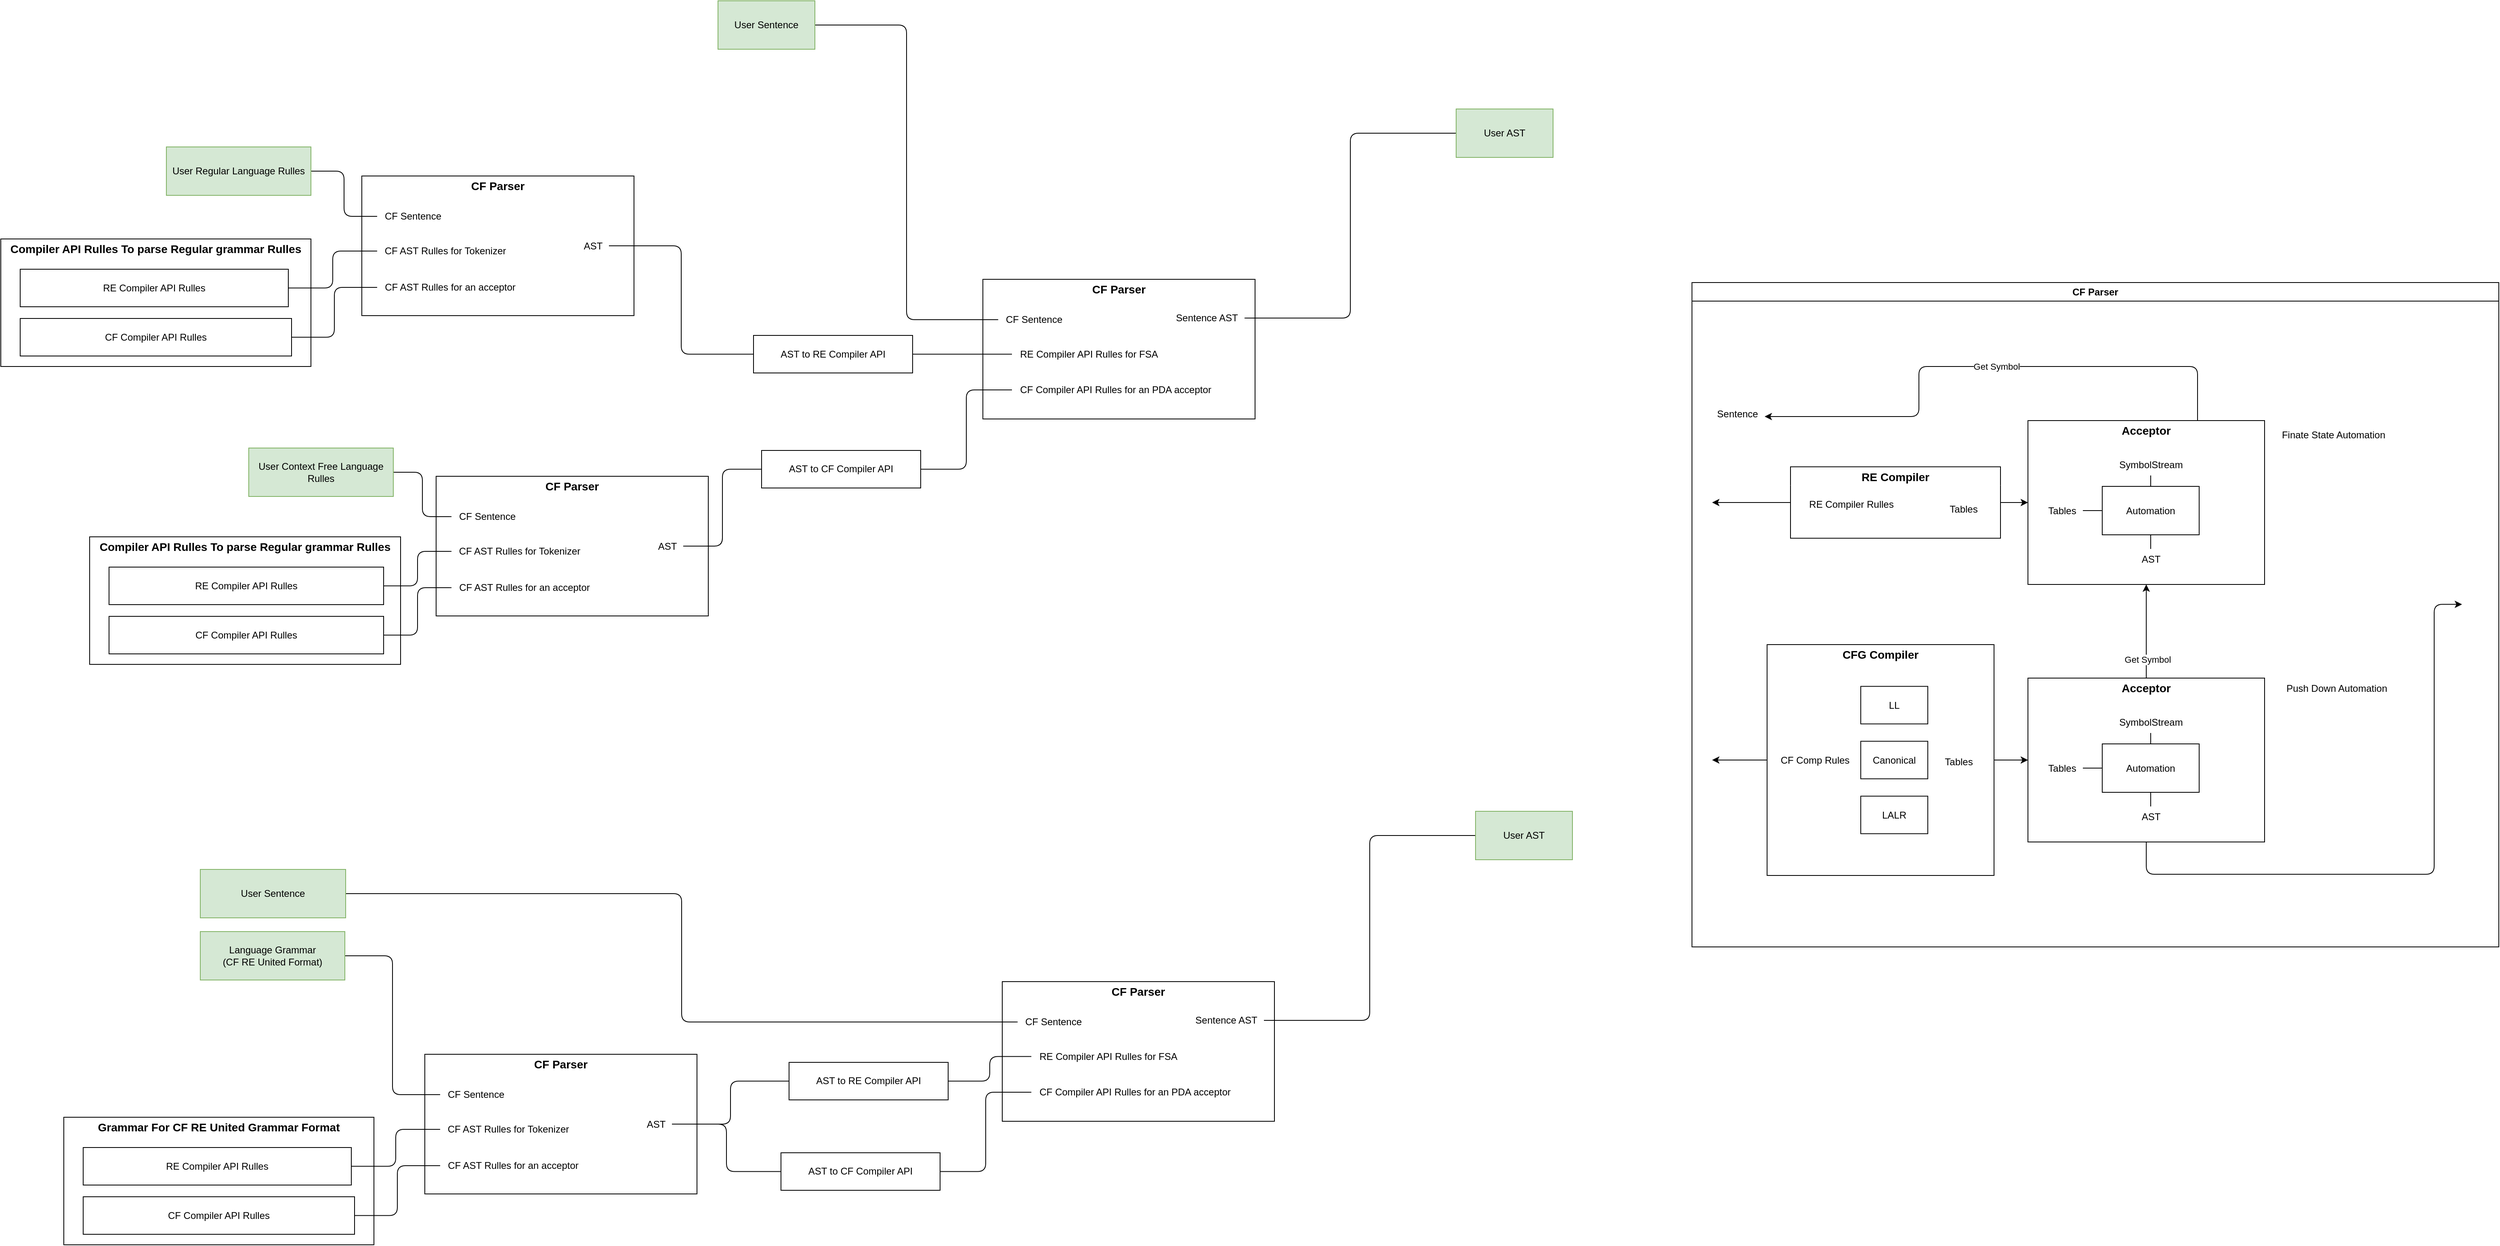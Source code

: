 <mxfile version="22.0.3" type="device">
  <diagram name="Page-1" id="8edUMiMEU_fADqxzhr4b">
    <mxGraphModel dx="1062" dy="-128" grid="0" gridSize="10" guides="1" tooltips="1" connect="1" arrows="1" fold="1" page="0" pageScale="1" pageWidth="850" pageHeight="1100" background="none" math="0" shadow="0">
      <root>
        <mxCell id="0" />
        <mxCell id="1" parent="0" />
        <mxCell id="Knp0EVw5rfMEdcPhjhnq-158" style="edgeStyle=elbowEdgeStyle;orthogonalLoop=1;jettySize=auto;html=1;startArrow=none;endArrow=none;" parent="1" source="Knp0EVw5rfMEdcPhjhnq-22" target="Knp0EVw5rfMEdcPhjhnq-141" edge="1">
          <mxGeometry relative="1" as="geometry" />
        </mxCell>
        <UserObject label="User Regular Language Rulles" treeRoot="1" id="Knp0EVw5rfMEdcPhjhnq-22">
          <mxCell style="whiteSpace=wrap;html=1;align=center;treeFolding=1;treeMoving=1;newEdgeStyle={&quot;edgeStyle&quot;:&quot;elbowEdgeStyle&quot;,&quot;startArrow&quot;:&quot;none&quot;,&quot;endArrow&quot;:&quot;none&quot;};labelBackgroundColor=none;rounded=0;fillColor=#d5e8d4;strokeColor=#82b366;" parent="1" vertex="1">
            <mxGeometry x="380" y="1237" width="179" height="60" as="geometry" />
          </mxCell>
        </UserObject>
        <mxCell id="Knp0EVw5rfMEdcPhjhnq-157" style="edgeStyle=elbowEdgeStyle;orthogonalLoop=1;jettySize=auto;html=1;startArrow=none;endArrow=none;" parent="1" source="Knp0EVw5rfMEdcPhjhnq-53" target="Knp0EVw5rfMEdcPhjhnq-146" edge="1">
          <mxGeometry relative="1" as="geometry" />
        </mxCell>
        <UserObject label="User Context Free Language Rulles" treeRoot="1" id="Knp0EVw5rfMEdcPhjhnq-53">
          <mxCell style="whiteSpace=wrap;html=1;align=center;treeFolding=1;treeMoving=1;newEdgeStyle={&quot;edgeStyle&quot;:&quot;elbowEdgeStyle&quot;,&quot;startArrow&quot;:&quot;none&quot;,&quot;endArrow&quot;:&quot;none&quot;};labelBackgroundColor=none;rounded=0;fillColor=#d5e8d4;strokeColor=#82b366;" parent="1" vertex="1">
            <mxGeometry x="482" y="1610" width="179" height="60" as="geometry" />
          </mxCell>
        </UserObject>
        <mxCell id="Knp0EVw5rfMEdcPhjhnq-116" value="Compiler API Rulles To parse Regular grammar Rulles" style="swimlane;rounded=0;swimlaneLine=0;fontColor=default;fontSize=14;startSize=23;" parent="1" vertex="1">
          <mxGeometry x="175" y="1351" width="384" height="158" as="geometry">
            <mxRectangle x="453" y="256" width="50" height="44" as="alternateBounds" />
          </mxGeometry>
        </mxCell>
        <UserObject label="RE Compiler API Rulles" treeRoot="1" id="Knp0EVw5rfMEdcPhjhnq-124">
          <mxCell style="whiteSpace=wrap;html=1;align=center;treeFolding=1;treeMoving=1;newEdgeStyle={&quot;edgeStyle&quot;:&quot;elbowEdgeStyle&quot;,&quot;startArrow&quot;:&quot;none&quot;,&quot;endArrow&quot;:&quot;none&quot;};labelBackgroundColor=none;rounded=0;" parent="Knp0EVw5rfMEdcPhjhnq-116" vertex="1">
            <mxGeometry x="24" y="37.5" width="332" height="46.5" as="geometry" />
          </mxCell>
        </UserObject>
        <UserObject label="CF Compiler API Rulles" treeRoot="1" id="Knp0EVw5rfMEdcPhjhnq-125">
          <mxCell style="whiteSpace=wrap;html=1;align=center;treeFolding=1;treeMoving=1;newEdgeStyle={&quot;edgeStyle&quot;:&quot;elbowEdgeStyle&quot;,&quot;startArrow&quot;:&quot;none&quot;,&quot;endArrow&quot;:&quot;none&quot;};labelBackgroundColor=none;rounded=0;" parent="Knp0EVw5rfMEdcPhjhnq-116" vertex="1">
            <mxGeometry x="24" y="98.5" width="336" height="46.5" as="geometry" />
          </mxCell>
        </UserObject>
        <mxCell id="Knp0EVw5rfMEdcPhjhnq-126" value="CF Parser" style="swimlane;whiteSpace=wrap;html=1;startSize=23;" parent="1" vertex="1">
          <mxGeometry x="2269" y="1405" width="999" height="823" as="geometry" />
        </mxCell>
        <mxCell id="Knp0EVw5rfMEdcPhjhnq-13" value="Acceptor" style="swimlane;rounded=0;swimlaneLine=0;fontColor=default;fontSize=14;" parent="Knp0EVw5rfMEdcPhjhnq-126" vertex="1">
          <mxGeometry x="416" y="171" width="293" height="203" as="geometry">
            <mxRectangle x="453" y="256" width="50" height="44" as="alternateBounds" />
          </mxGeometry>
        </mxCell>
        <mxCell id="Knp0EVw5rfMEdcPhjhnq-34" style="edgeStyle=elbowEdgeStyle;orthogonalLoop=1;jettySize=auto;html=1;startArrow=none;endArrow=none;" parent="Knp0EVw5rfMEdcPhjhnq-13" source="Knp0EVw5rfMEdcPhjhnq-14" target="Knp0EVw5rfMEdcPhjhnq-19" edge="1">
          <mxGeometry relative="1" as="geometry" />
        </mxCell>
        <mxCell id="Knp0EVw5rfMEdcPhjhnq-35" style="edgeStyle=elbowEdgeStyle;orthogonalLoop=1;jettySize=auto;html=1;startArrow=none;endArrow=none;" parent="Knp0EVw5rfMEdcPhjhnq-13" source="Knp0EVw5rfMEdcPhjhnq-14" target="Knp0EVw5rfMEdcPhjhnq-18" edge="1">
          <mxGeometry relative="1" as="geometry" />
        </mxCell>
        <mxCell id="Knp0EVw5rfMEdcPhjhnq-36" style="edgeStyle=elbowEdgeStyle;orthogonalLoop=1;jettySize=auto;html=1;startArrow=none;endArrow=none;" parent="Knp0EVw5rfMEdcPhjhnq-13" source="Knp0EVw5rfMEdcPhjhnq-14" target="Knp0EVw5rfMEdcPhjhnq-20" edge="1">
          <mxGeometry relative="1" as="geometry" />
        </mxCell>
        <UserObject label="Automation" treeRoot="1" id="Knp0EVw5rfMEdcPhjhnq-14">
          <mxCell style="whiteSpace=wrap;html=1;align=center;treeFolding=1;treeMoving=1;newEdgeStyle={&quot;edgeStyle&quot;:&quot;elbowEdgeStyle&quot;,&quot;startArrow&quot;:&quot;none&quot;,&quot;endArrow&quot;:&quot;none&quot;};labelBackgroundColor=none;rounded=0;" parent="Knp0EVw5rfMEdcPhjhnq-13" vertex="1">
            <mxGeometry x="92" y="81.5" width="120" height="60" as="geometry" />
          </mxCell>
        </UserObject>
        <mxCell id="Knp0EVw5rfMEdcPhjhnq-18" value="SymbolStream" style="text;html=1;align=center;verticalAlign=middle;resizable=0;points=[];autosize=1;strokeColor=none;fillColor=none;rounded=0;" parent="Knp0EVw5rfMEdcPhjhnq-13" vertex="1">
          <mxGeometry x="103.5" y="42" width="97" height="26" as="geometry" />
        </mxCell>
        <mxCell id="Knp0EVw5rfMEdcPhjhnq-19" value="AST" style="text;html=1;align=center;verticalAlign=middle;resizable=0;points=[];autosize=1;strokeColor=none;fillColor=none;rounded=0;" parent="Knp0EVw5rfMEdcPhjhnq-13" vertex="1">
          <mxGeometry x="131.5" y="159" width="41" height="26" as="geometry" />
        </mxCell>
        <mxCell id="Knp0EVw5rfMEdcPhjhnq-20" value="Tables" style="text;html=1;align=center;verticalAlign=middle;resizable=0;points=[];autosize=1;strokeColor=none;fillColor=none;rounded=0;" parent="Knp0EVw5rfMEdcPhjhnq-13" vertex="1">
          <mxGeometry x="15" y="98.5" width="53" height="26" as="geometry" />
        </mxCell>
        <mxCell id="Knp0EVw5rfMEdcPhjhnq-54" style="edgeStyle=orthogonalEdgeStyle;orthogonalLoop=1;jettySize=auto;html=1;" parent="Knp0EVw5rfMEdcPhjhnq-126" source="Knp0EVw5rfMEdcPhjhnq-37" target="Knp0EVw5rfMEdcPhjhnq-13" edge="1">
          <mxGeometry relative="1" as="geometry" />
        </mxCell>
        <mxCell id="Knp0EVw5rfMEdcPhjhnq-55" value="Get Symbol" style="edgeLabel;html=1;align=center;verticalAlign=middle;resizable=0;points=[];" parent="Knp0EVw5rfMEdcPhjhnq-54" vertex="1" connectable="0">
          <mxGeometry x="-0.596" y="-1" relative="1" as="geometry">
            <mxPoint as="offset" />
          </mxGeometry>
        </mxCell>
        <mxCell id="Knp0EVw5rfMEdcPhjhnq-137" style="edgeStyle=orthogonalEdgeStyle;orthogonalLoop=1;jettySize=auto;html=1;" parent="Knp0EVw5rfMEdcPhjhnq-126" source="Knp0EVw5rfMEdcPhjhnq-37" edge="1">
          <mxGeometry relative="1" as="geometry">
            <mxPoint x="953.478" y="398.652" as="targetPoint" />
            <Array as="points">
              <mxPoint x="563" y="733" />
              <mxPoint x="919" y="733" />
              <mxPoint x="919" y="399" />
            </Array>
          </mxGeometry>
        </mxCell>
        <mxCell id="Knp0EVw5rfMEdcPhjhnq-37" value="Acceptor" style="swimlane;rounded=0;swimlaneLine=0;fontColor=default;fontSize=14;" parent="Knp0EVw5rfMEdcPhjhnq-126" vertex="1">
          <mxGeometry x="416" y="490" width="293" height="203" as="geometry">
            <mxRectangle x="453" y="256" width="50" height="44" as="alternateBounds" />
          </mxGeometry>
        </mxCell>
        <mxCell id="Knp0EVw5rfMEdcPhjhnq-38" style="edgeStyle=elbowEdgeStyle;orthogonalLoop=1;jettySize=auto;html=1;startArrow=none;endArrow=none;" parent="Knp0EVw5rfMEdcPhjhnq-37" source="Knp0EVw5rfMEdcPhjhnq-41" target="Knp0EVw5rfMEdcPhjhnq-43" edge="1">
          <mxGeometry relative="1" as="geometry" />
        </mxCell>
        <mxCell id="Knp0EVw5rfMEdcPhjhnq-39" style="edgeStyle=elbowEdgeStyle;orthogonalLoop=1;jettySize=auto;html=1;startArrow=none;endArrow=none;" parent="Knp0EVw5rfMEdcPhjhnq-37" source="Knp0EVw5rfMEdcPhjhnq-41" target="Knp0EVw5rfMEdcPhjhnq-42" edge="1">
          <mxGeometry relative="1" as="geometry" />
        </mxCell>
        <mxCell id="Knp0EVw5rfMEdcPhjhnq-40" style="edgeStyle=elbowEdgeStyle;orthogonalLoop=1;jettySize=auto;html=1;startArrow=none;endArrow=none;" parent="Knp0EVw5rfMEdcPhjhnq-37" source="Knp0EVw5rfMEdcPhjhnq-41" target="Knp0EVw5rfMEdcPhjhnq-44" edge="1">
          <mxGeometry relative="1" as="geometry" />
        </mxCell>
        <UserObject label="Automation" treeRoot="1" id="Knp0EVw5rfMEdcPhjhnq-41">
          <mxCell style="whiteSpace=wrap;html=1;align=center;treeFolding=1;treeMoving=1;newEdgeStyle={&quot;edgeStyle&quot;:&quot;elbowEdgeStyle&quot;,&quot;startArrow&quot;:&quot;none&quot;,&quot;endArrow&quot;:&quot;none&quot;};labelBackgroundColor=none;rounded=0;" parent="Knp0EVw5rfMEdcPhjhnq-37" vertex="1">
            <mxGeometry x="92" y="81.5" width="120" height="60" as="geometry" />
          </mxCell>
        </UserObject>
        <mxCell id="Knp0EVw5rfMEdcPhjhnq-42" value="SymbolStream" style="text;html=1;align=center;verticalAlign=middle;resizable=0;points=[];autosize=1;strokeColor=none;fillColor=none;rounded=0;" parent="Knp0EVw5rfMEdcPhjhnq-37" vertex="1">
          <mxGeometry x="103.5" y="42" width="97" height="26" as="geometry" />
        </mxCell>
        <mxCell id="Knp0EVw5rfMEdcPhjhnq-43" value="AST" style="text;html=1;align=center;verticalAlign=middle;resizable=0;points=[];autosize=1;strokeColor=none;fillColor=none;rounded=0;" parent="Knp0EVw5rfMEdcPhjhnq-37" vertex="1">
          <mxGeometry x="131.5" y="159" width="41" height="26" as="geometry" />
        </mxCell>
        <mxCell id="Knp0EVw5rfMEdcPhjhnq-44" value="Tables" style="text;html=1;align=center;verticalAlign=middle;resizable=0;points=[];autosize=1;strokeColor=none;fillColor=none;rounded=0;" parent="Knp0EVw5rfMEdcPhjhnq-37" vertex="1">
          <mxGeometry x="15" y="98.5" width="53" height="26" as="geometry" />
        </mxCell>
        <mxCell id="Knp0EVw5rfMEdcPhjhnq-59" value="Finate State Automation" style="text;html=1;align=center;verticalAlign=middle;resizable=0;points=[];autosize=1;strokeColor=none;fillColor=none;" parent="Knp0EVw5rfMEdcPhjhnq-126" vertex="1">
          <mxGeometry x="721" y="175.5" width="146" height="26" as="geometry" />
        </mxCell>
        <mxCell id="Knp0EVw5rfMEdcPhjhnq-60" value="Push Down Automation" style="text;html=1;align=center;verticalAlign=middle;resizable=0;points=[];autosize=1;strokeColor=none;fillColor=none;" parent="Knp0EVw5rfMEdcPhjhnq-126" vertex="1">
          <mxGeometry x="726" y="490" width="143" height="26" as="geometry" />
        </mxCell>
        <mxCell id="Knp0EVw5rfMEdcPhjhnq-131" style="edgeStyle=orthogonalEdgeStyle;orthogonalLoop=1;jettySize=auto;html=1;" parent="Knp0EVw5rfMEdcPhjhnq-126" source="Knp0EVw5rfMEdcPhjhnq-82" target="Knp0EVw5rfMEdcPhjhnq-37" edge="1">
          <mxGeometry relative="1" as="geometry" />
        </mxCell>
        <mxCell id="Knp0EVw5rfMEdcPhjhnq-134" style="edgeStyle=orthogonalEdgeStyle;orthogonalLoop=1;jettySize=auto;html=1;" parent="Knp0EVw5rfMEdcPhjhnq-126" source="Knp0EVw5rfMEdcPhjhnq-82" edge="1">
          <mxGeometry relative="1" as="geometry">
            <mxPoint x="24.947" y="591.5" as="targetPoint" />
          </mxGeometry>
        </mxCell>
        <mxCell id="Knp0EVw5rfMEdcPhjhnq-82" value="CFG Compiler" style="swimlane;rounded=0;swimlaneLine=0;fontColor=default;fontSize=14;" parent="Knp0EVw5rfMEdcPhjhnq-126" vertex="1">
          <mxGeometry x="93" y="448.5" width="281" height="286" as="geometry">
            <mxRectangle x="453" y="256" width="50" height="44" as="alternateBounds" />
          </mxGeometry>
        </mxCell>
        <mxCell id="Knp0EVw5rfMEdcPhjhnq-88" value="CF Comp Rules" style="text;html=1;align=center;verticalAlign=middle;resizable=0;points=[];autosize=1;strokeColor=none;fillColor=none;rounded=0;" parent="Knp0EVw5rfMEdcPhjhnq-82" vertex="1">
          <mxGeometry x="7" y="130" width="103" height="26" as="geometry" />
        </mxCell>
        <mxCell id="Knp0EVw5rfMEdcPhjhnq-90" value="Tables" style="text;html=1;align=center;verticalAlign=middle;resizable=0;points=[];autosize=1;strokeColor=none;fillColor=none;rounded=0;" parent="Knp0EVw5rfMEdcPhjhnq-82" vertex="1">
          <mxGeometry x="210" y="132.5" width="53" height="26" as="geometry" />
        </mxCell>
        <UserObject label="LL" treeRoot="1" id="Knp0EVw5rfMEdcPhjhnq-91">
          <mxCell style="whiteSpace=wrap;html=1;align=center;treeFolding=1;treeMoving=1;newEdgeStyle={&quot;edgeStyle&quot;:&quot;elbowEdgeStyle&quot;,&quot;startArrow&quot;:&quot;none&quot;,&quot;endArrow&quot;:&quot;none&quot;};labelBackgroundColor=none;rounded=0;" parent="Knp0EVw5rfMEdcPhjhnq-82" vertex="1">
            <mxGeometry x="116" y="51.75" width="83" height="46.5" as="geometry" />
          </mxCell>
        </UserObject>
        <UserObject label="Canonical" treeRoot="1" id="Knp0EVw5rfMEdcPhjhnq-92">
          <mxCell style="whiteSpace=wrap;html=1;align=center;treeFolding=1;treeMoving=1;newEdgeStyle={&quot;edgeStyle&quot;:&quot;elbowEdgeStyle&quot;,&quot;startArrow&quot;:&quot;none&quot;,&quot;endArrow&quot;:&quot;none&quot;};labelBackgroundColor=none;rounded=0;" parent="Knp0EVw5rfMEdcPhjhnq-82" vertex="1">
            <mxGeometry x="116" y="119.75" width="83" height="46.5" as="geometry" />
          </mxCell>
        </UserObject>
        <UserObject label="LALR" treeRoot="1" id="Knp0EVw5rfMEdcPhjhnq-93">
          <mxCell style="whiteSpace=wrap;html=1;align=center;treeFolding=1;treeMoving=1;newEdgeStyle={&quot;edgeStyle&quot;:&quot;elbowEdgeStyle&quot;,&quot;startArrow&quot;:&quot;none&quot;,&quot;endArrow&quot;:&quot;none&quot;};labelBackgroundColor=none;rounded=0;" parent="Knp0EVw5rfMEdcPhjhnq-82" vertex="1">
            <mxGeometry x="116" y="187.75" width="83" height="46.5" as="geometry" />
          </mxCell>
        </UserObject>
        <mxCell id="Knp0EVw5rfMEdcPhjhnq-132" style="edgeStyle=orthogonalEdgeStyle;orthogonalLoop=1;jettySize=auto;html=1;" parent="Knp0EVw5rfMEdcPhjhnq-126" source="Knp0EVw5rfMEdcPhjhnq-94" target="Knp0EVw5rfMEdcPhjhnq-13" edge="1">
          <mxGeometry relative="1" as="geometry" />
        </mxCell>
        <mxCell id="Knp0EVw5rfMEdcPhjhnq-133" style="edgeStyle=orthogonalEdgeStyle;orthogonalLoop=1;jettySize=auto;html=1;" parent="Knp0EVw5rfMEdcPhjhnq-126" source="Knp0EVw5rfMEdcPhjhnq-94" edge="1">
          <mxGeometry relative="1" as="geometry">
            <mxPoint x="24.947" y="272.5" as="targetPoint" />
          </mxGeometry>
        </mxCell>
        <mxCell id="Knp0EVw5rfMEdcPhjhnq-94" value="RE Compiler" style="swimlane;rounded=0;swimlaneLine=0;fontColor=default;fontSize=14;startSize=23;" parent="Knp0EVw5rfMEdcPhjhnq-126" vertex="1">
          <mxGeometry x="122" y="228.25" width="260" height="88.5" as="geometry">
            <mxRectangle x="453" y="256" width="50" height="44" as="alternateBounds" />
          </mxGeometry>
        </mxCell>
        <mxCell id="Knp0EVw5rfMEdcPhjhnq-95" value="RE Compiler Rulles" style="text;html=1;align=center;verticalAlign=middle;resizable=0;points=[];autosize=1;strokeColor=none;fillColor=none;rounded=0;" parent="Knp0EVw5rfMEdcPhjhnq-94" vertex="1">
          <mxGeometry x="13" y="33.75" width="123" height="26" as="geometry" />
        </mxCell>
        <mxCell id="Knp0EVw5rfMEdcPhjhnq-96" value="Tables" style="text;html=1;align=center;verticalAlign=middle;resizable=0;points=[];autosize=1;strokeColor=none;fillColor=none;rounded=0;" parent="Knp0EVw5rfMEdcPhjhnq-94" vertex="1">
          <mxGeometry x="187" y="39.5" width="53" height="26" as="geometry" />
        </mxCell>
        <mxCell id="Knp0EVw5rfMEdcPhjhnq-154" value="Sentence" style="text;html=1;align=center;verticalAlign=middle;resizable=0;points=[];autosize=1;strokeColor=none;fillColor=none;" parent="Knp0EVw5rfMEdcPhjhnq-126" vertex="1">
          <mxGeometry x="21" y="149.5" width="69" height="26" as="geometry" />
        </mxCell>
        <mxCell id="Knp0EVw5rfMEdcPhjhnq-56" style="edgeStyle=orthogonalEdgeStyle;orthogonalLoop=1;jettySize=auto;html=1;" parent="Knp0EVw5rfMEdcPhjhnq-126" source="Knp0EVw5rfMEdcPhjhnq-13" target="Knp0EVw5rfMEdcPhjhnq-154" edge="1">
          <mxGeometry relative="1" as="geometry">
            <mxPoint x="94" y="166" as="targetPoint" />
            <Array as="points">
              <mxPoint x="626" y="104" />
              <mxPoint x="281" y="104" />
              <mxPoint x="281" y="166" />
            </Array>
          </mxGeometry>
        </mxCell>
        <mxCell id="Knp0EVw5rfMEdcPhjhnq-57" value="Get Symbol" style="edgeLabel;html=1;align=center;verticalAlign=middle;resizable=0;points=[];" parent="Knp0EVw5rfMEdcPhjhnq-56" vertex="1" connectable="0">
          <mxGeometry x="-0.048" relative="1" as="geometry">
            <mxPoint as="offset" />
          </mxGeometry>
        </mxCell>
        <mxCell id="Knp0EVw5rfMEdcPhjhnq-127" value="Compiler API Rulles To parse Regular grammar Rulles" style="swimlane;rounded=0;swimlaneLine=0;fontColor=default;fontSize=14;startSize=23;" parent="1" vertex="1">
          <mxGeometry x="285" y="1720" width="385" height="158" as="geometry">
            <mxRectangle x="453" y="256" width="50" height="44" as="alternateBounds" />
          </mxGeometry>
        </mxCell>
        <UserObject label="RE Compiler API Rulles" treeRoot="1" id="Knp0EVw5rfMEdcPhjhnq-128">
          <mxCell style="whiteSpace=wrap;html=1;align=center;treeFolding=1;treeMoving=1;newEdgeStyle={&quot;edgeStyle&quot;:&quot;elbowEdgeStyle&quot;,&quot;startArrow&quot;:&quot;none&quot;,&quot;endArrow&quot;:&quot;none&quot;};labelBackgroundColor=none;rounded=0;" parent="Knp0EVw5rfMEdcPhjhnq-127" vertex="1">
            <mxGeometry x="24" y="37.5" width="340" height="46.5" as="geometry" />
          </mxCell>
        </UserObject>
        <UserObject label="CF Compiler API Rulles" treeRoot="1" id="Knp0EVw5rfMEdcPhjhnq-129">
          <mxCell style="whiteSpace=wrap;html=1;align=center;treeFolding=1;treeMoving=1;newEdgeStyle={&quot;edgeStyle&quot;:&quot;elbowEdgeStyle&quot;,&quot;startArrow&quot;:&quot;none&quot;,&quot;endArrow&quot;:&quot;none&quot;};labelBackgroundColor=none;rounded=0;" parent="Knp0EVw5rfMEdcPhjhnq-127" vertex="1">
            <mxGeometry x="24" y="98.5" width="340" height="46.5" as="geometry" />
          </mxCell>
        </UserObject>
        <mxCell id="Knp0EVw5rfMEdcPhjhnq-162" style="edgeStyle=elbowEdgeStyle;orthogonalLoop=1;jettySize=auto;html=1;startArrow=none;endArrow=none;" parent="1" source="Knp0EVw5rfMEdcPhjhnq-130" target="Knp0EVw5rfMEdcPhjhnq-151" edge="1">
          <mxGeometry relative="1" as="geometry" />
        </mxCell>
        <UserObject label="User Sentence" treeRoot="1" id="Knp0EVw5rfMEdcPhjhnq-130">
          <mxCell style="whiteSpace=wrap;html=1;align=center;treeFolding=1;treeMoving=1;newEdgeStyle={&quot;edgeStyle&quot;:&quot;elbowEdgeStyle&quot;,&quot;startArrow&quot;:&quot;none&quot;,&quot;endArrow&quot;:&quot;none&quot;};labelBackgroundColor=none;rounded=0;fillColor=#d5e8d4;strokeColor=#82b366;" parent="1" vertex="1">
            <mxGeometry x="1063" y="1056" width="120" height="60" as="geometry" />
          </mxCell>
        </UserObject>
        <mxCell id="Knp0EVw5rfMEdcPhjhnq-138" value="CF Parser" style="swimlane;rounded=0;swimlaneLine=0;fontColor=default;fontSize=14;" parent="1" vertex="1">
          <mxGeometry x="622" y="1273" width="337" height="173" as="geometry">
            <mxRectangle x="453" y="256" width="50" height="44" as="alternateBounds" />
          </mxGeometry>
        </mxCell>
        <mxCell id="Knp0EVw5rfMEdcPhjhnq-139" value="CF AST Rulles for Tokenizer" style="text;html=1;align=center;verticalAlign=middle;resizable=0;points=[];autosize=1;strokeColor=none;fillColor=none;rounded=0;" parent="Knp0EVw5rfMEdcPhjhnq-138" vertex="1">
          <mxGeometry x="19" y="80" width="168" height="26" as="geometry" />
        </mxCell>
        <mxCell id="Knp0EVw5rfMEdcPhjhnq-140" value="CF AST Rulles for an acceptor" style="text;html=1;align=center;verticalAlign=middle;resizable=0;points=[];autosize=1;strokeColor=none;fillColor=none;rounded=0;" parent="Knp0EVw5rfMEdcPhjhnq-138" vertex="1">
          <mxGeometry x="19" y="125" width="180" height="26" as="geometry" />
        </mxCell>
        <mxCell id="Knp0EVw5rfMEdcPhjhnq-141" value="CF Sentence" style="text;html=1;align=center;verticalAlign=middle;resizable=0;points=[];autosize=1;strokeColor=none;fillColor=none;rounded=0;" parent="Knp0EVw5rfMEdcPhjhnq-138" vertex="1">
          <mxGeometry x="19" y="37" width="88" height="26" as="geometry" />
        </mxCell>
        <mxCell id="Knp0EVw5rfMEdcPhjhnq-142" value="AST" style="text;html=1;align=center;verticalAlign=middle;resizable=0;points=[];autosize=1;strokeColor=none;fillColor=none;rounded=0;" parent="Knp0EVw5rfMEdcPhjhnq-138" vertex="1">
          <mxGeometry x="265" y="73.5" width="41" height="26" as="geometry" />
        </mxCell>
        <mxCell id="Knp0EVw5rfMEdcPhjhnq-143" value="CF Parser" style="swimlane;rounded=0;swimlaneLine=0;fontColor=default;fontSize=14;" parent="1" vertex="1">
          <mxGeometry x="714" y="1645" width="337" height="173" as="geometry">
            <mxRectangle x="453" y="256" width="50" height="44" as="alternateBounds" />
          </mxGeometry>
        </mxCell>
        <mxCell id="Knp0EVw5rfMEdcPhjhnq-144" value="CF AST Rulles for Tokenizer" style="text;html=1;align=center;verticalAlign=middle;resizable=0;points=[];autosize=1;strokeColor=none;fillColor=none;rounded=0;" parent="Knp0EVw5rfMEdcPhjhnq-143" vertex="1">
          <mxGeometry x="19" y="80" width="168" height="26" as="geometry" />
        </mxCell>
        <mxCell id="Knp0EVw5rfMEdcPhjhnq-145" value="CF AST Rulles for an acceptor" style="text;html=1;align=center;verticalAlign=middle;resizable=0;points=[];autosize=1;strokeColor=none;fillColor=none;rounded=0;" parent="Knp0EVw5rfMEdcPhjhnq-143" vertex="1">
          <mxGeometry x="19" y="125" width="180" height="26" as="geometry" />
        </mxCell>
        <mxCell id="Knp0EVw5rfMEdcPhjhnq-146" value="CF Sentence" style="text;html=1;align=center;verticalAlign=middle;resizable=0;points=[];autosize=1;strokeColor=none;fillColor=none;rounded=0;" parent="Knp0EVw5rfMEdcPhjhnq-143" vertex="1">
          <mxGeometry x="19" y="37" width="88" height="26" as="geometry" />
        </mxCell>
        <mxCell id="Knp0EVw5rfMEdcPhjhnq-147" value="AST" style="text;html=1;align=center;verticalAlign=middle;resizable=0;points=[];autosize=1;strokeColor=none;fillColor=none;rounded=0;" parent="Knp0EVw5rfMEdcPhjhnq-143" vertex="1">
          <mxGeometry x="265" y="73.5" width="41" height="26" as="geometry" />
        </mxCell>
        <mxCell id="Knp0EVw5rfMEdcPhjhnq-148" value="CF Parser" style="swimlane;rounded=0;swimlaneLine=0;fontColor=default;fontSize=14;" parent="1" vertex="1">
          <mxGeometry x="1391" y="1401" width="337" height="173" as="geometry">
            <mxRectangle x="453" y="256" width="50" height="44" as="alternateBounds" />
          </mxGeometry>
        </mxCell>
        <mxCell id="Knp0EVw5rfMEdcPhjhnq-149" value="RE Compiler API Rulles for FSA" style="text;html=1;align=center;verticalAlign=middle;resizable=0;points=[];autosize=1;strokeColor=none;fillColor=none;rounded=0;" parent="Knp0EVw5rfMEdcPhjhnq-148" vertex="1">
          <mxGeometry x="36" y="79.75" width="189" height="26" as="geometry" />
        </mxCell>
        <mxCell id="Knp0EVw5rfMEdcPhjhnq-150" value="CF Compiler API Rulles for an PDA acceptor" style="text;html=1;align=center;verticalAlign=middle;resizable=0;points=[];autosize=1;strokeColor=none;fillColor=none;rounded=0;" parent="Knp0EVw5rfMEdcPhjhnq-148" vertex="1">
          <mxGeometry x="36" y="124" width="255" height="26" as="geometry" />
        </mxCell>
        <mxCell id="Knp0EVw5rfMEdcPhjhnq-151" value="CF Sentence" style="text;html=1;align=center;verticalAlign=middle;resizable=0;points=[];autosize=1;strokeColor=none;fillColor=none;rounded=0;" parent="Knp0EVw5rfMEdcPhjhnq-148" vertex="1">
          <mxGeometry x="19" y="37" width="88" height="26" as="geometry" />
        </mxCell>
        <mxCell id="Knp0EVw5rfMEdcPhjhnq-152" value="Sentence AST" style="text;html=1;align=center;verticalAlign=middle;resizable=0;points=[];autosize=1;strokeColor=none;fillColor=none;rounded=0;" parent="Knp0EVw5rfMEdcPhjhnq-148" vertex="1">
          <mxGeometry x="229" y="35" width="95" height="26" as="geometry" />
        </mxCell>
        <mxCell id="Knp0EVw5rfMEdcPhjhnq-155" style="edgeStyle=elbowEdgeStyle;orthogonalLoop=1;jettySize=auto;html=1;startArrow=none;endArrow=none;" parent="1" source="Knp0EVw5rfMEdcPhjhnq-129" target="Knp0EVw5rfMEdcPhjhnq-145" edge="1">
          <mxGeometry relative="1" as="geometry" />
        </mxCell>
        <mxCell id="Knp0EVw5rfMEdcPhjhnq-156" style="edgeStyle=elbowEdgeStyle;orthogonalLoop=1;jettySize=auto;html=1;startArrow=none;endArrow=none;" parent="1" source="Knp0EVw5rfMEdcPhjhnq-128" target="Knp0EVw5rfMEdcPhjhnq-144" edge="1">
          <mxGeometry relative="1" as="geometry" />
        </mxCell>
        <mxCell id="Knp0EVw5rfMEdcPhjhnq-159" style="edgeStyle=elbowEdgeStyle;orthogonalLoop=1;jettySize=auto;html=1;startArrow=none;endArrow=none;" parent="1" source="Knp0EVw5rfMEdcPhjhnq-124" target="Knp0EVw5rfMEdcPhjhnq-139" edge="1">
          <mxGeometry relative="1" as="geometry" />
        </mxCell>
        <mxCell id="Knp0EVw5rfMEdcPhjhnq-160" style="edgeStyle=elbowEdgeStyle;orthogonalLoop=1;jettySize=auto;html=1;startArrow=none;endArrow=none;" parent="1" source="Knp0EVw5rfMEdcPhjhnq-125" target="Knp0EVw5rfMEdcPhjhnq-140" edge="1">
          <mxGeometry relative="1" as="geometry" />
        </mxCell>
        <mxCell id="Knp0EVw5rfMEdcPhjhnq-165" style="edgeStyle=elbowEdgeStyle;orthogonalLoop=1;jettySize=auto;html=1;endArrow=none;endFill=0;" parent="1" source="B2JnEC1cqt8830IlIT0b-3" target="Knp0EVw5rfMEdcPhjhnq-149" edge="1">
          <mxGeometry relative="1" as="geometry" />
        </mxCell>
        <mxCell id="Knp0EVw5rfMEdcPhjhnq-166" style="edgeStyle=elbowEdgeStyle;orthogonalLoop=1;jettySize=auto;html=1;endArrow=none;endFill=0;" parent="1" source="B2JnEC1cqt8830IlIT0b-1" target="Knp0EVw5rfMEdcPhjhnq-150" edge="1">
          <mxGeometry relative="1" as="geometry" />
        </mxCell>
        <mxCell id="Knp0EVw5rfMEdcPhjhnq-167" style="edgeStyle=elbowEdgeStyle;orthogonalLoop=1;jettySize=auto;html=1;endArrow=none;endFill=0;" parent="1" source="Knp0EVw5rfMEdcPhjhnq-152" target="Knp0EVw5rfMEdcPhjhnq-168" edge="1">
          <mxGeometry relative="1" as="geometry">
            <mxPoint x="1910.0" y="1483" as="targetPoint" />
          </mxGeometry>
        </mxCell>
        <UserObject label="User AST" treeRoot="1" id="Knp0EVw5rfMEdcPhjhnq-168">
          <mxCell style="whiteSpace=wrap;html=1;align=center;treeFolding=1;treeMoving=1;newEdgeStyle={&quot;edgeStyle&quot;:&quot;elbowEdgeStyle&quot;,&quot;startArrow&quot;:&quot;none&quot;,&quot;endArrow&quot;:&quot;none&quot;};labelBackgroundColor=none;rounded=0;fillColor=#d5e8d4;strokeColor=#82b366;" parent="1" vertex="1">
            <mxGeometry x="1977" y="1190" width="120" height="60" as="geometry" />
          </mxCell>
        </UserObject>
        <mxCell id="B2JnEC1cqt8830IlIT0b-2" value="" style="edgeStyle=elbowEdgeStyle;orthogonalLoop=1;jettySize=auto;html=1;endArrow=none;endFill=0;" edge="1" parent="1" source="Knp0EVw5rfMEdcPhjhnq-147" target="B2JnEC1cqt8830IlIT0b-1">
          <mxGeometry relative="1" as="geometry">
            <mxPoint x="1020" y="1732" as="sourcePoint" />
            <mxPoint x="1408" y="1535" as="targetPoint" />
          </mxGeometry>
        </mxCell>
        <UserObject label="AST to CF Compiler API" treeRoot="1" id="B2JnEC1cqt8830IlIT0b-1">
          <mxCell style="whiteSpace=wrap;html=1;align=center;treeFolding=1;treeMoving=1;newEdgeStyle={&quot;edgeStyle&quot;:&quot;elbowEdgeStyle&quot;,&quot;startArrow&quot;:&quot;none&quot;,&quot;endArrow&quot;:&quot;none&quot;};labelBackgroundColor=none;rounded=0;" vertex="1" parent="1">
            <mxGeometry x="1117" y="1613" width="197" height="46.5" as="geometry" />
          </mxCell>
        </UserObject>
        <mxCell id="B2JnEC1cqt8830IlIT0b-4" value="" style="edgeStyle=elbowEdgeStyle;orthogonalLoop=1;jettySize=auto;html=1;endArrow=none;endFill=0;" edge="1" parent="1" source="Knp0EVw5rfMEdcPhjhnq-142" target="B2JnEC1cqt8830IlIT0b-3">
          <mxGeometry relative="1" as="geometry">
            <mxPoint x="1032" y="1311" as="sourcePoint" />
            <mxPoint x="1408" y="1490" as="targetPoint" />
          </mxGeometry>
        </mxCell>
        <UserObject label="AST to RE Compiler API" treeRoot="1" id="B2JnEC1cqt8830IlIT0b-3">
          <mxCell style="whiteSpace=wrap;html=1;align=center;treeFolding=1;treeMoving=1;newEdgeStyle={&quot;edgeStyle&quot;:&quot;elbowEdgeStyle&quot;,&quot;startArrow&quot;:&quot;none&quot;,&quot;endArrow&quot;:&quot;none&quot;};labelBackgroundColor=none;rounded=0;" vertex="1" parent="1">
            <mxGeometry x="1107" y="1470.5" width="197" height="46.5" as="geometry" />
          </mxCell>
        </UserObject>
        <mxCell id="B2JnEC1cqt8830IlIT0b-41" style="edgeStyle=elbowEdgeStyle;orthogonalLoop=1;jettySize=auto;html=1;startArrow=none;endArrow=none;" edge="1" parent="1" source="B2JnEC1cqt8830IlIT0b-42" target="B2JnEC1cqt8830IlIT0b-56">
          <mxGeometry relative="1" as="geometry" />
        </mxCell>
        <UserObject label="Language Grammar &lt;br&gt;(CF RE United Format)" treeRoot="1" id="B2JnEC1cqt8830IlIT0b-42">
          <mxCell style="whiteSpace=wrap;html=1;align=center;treeFolding=1;treeMoving=1;newEdgeStyle={&quot;edgeStyle&quot;:&quot;elbowEdgeStyle&quot;,&quot;startArrow&quot;:&quot;none&quot;,&quot;endArrow&quot;:&quot;none&quot;};labelBackgroundColor=none;rounded=0;fillColor=#d5e8d4;strokeColor=#82b366;" vertex="1" parent="1">
            <mxGeometry x="422" y="2209" width="179" height="60" as="geometry" />
          </mxCell>
        </UserObject>
        <mxCell id="B2JnEC1cqt8830IlIT0b-45" value="Grammar For CF RE United Grammar Format" style="swimlane;rounded=0;swimlaneLine=0;fontColor=default;fontSize=14;startSize=23;" vertex="1" parent="1">
          <mxGeometry x="253" y="2439" width="384" height="158" as="geometry">
            <mxRectangle x="453" y="256" width="50" height="44" as="alternateBounds" />
          </mxGeometry>
        </mxCell>
        <UserObject label="RE Compiler API Rulles" treeRoot="1" id="B2JnEC1cqt8830IlIT0b-46">
          <mxCell style="whiteSpace=wrap;html=1;align=center;treeFolding=1;treeMoving=1;newEdgeStyle={&quot;edgeStyle&quot;:&quot;elbowEdgeStyle&quot;,&quot;startArrow&quot;:&quot;none&quot;,&quot;endArrow&quot;:&quot;none&quot;};labelBackgroundColor=none;rounded=0;" vertex="1" parent="B2JnEC1cqt8830IlIT0b-45">
            <mxGeometry x="24" y="37.5" width="332" height="46.5" as="geometry" />
          </mxCell>
        </UserObject>
        <UserObject label="CF Compiler API Rulles" treeRoot="1" id="B2JnEC1cqt8830IlIT0b-47">
          <mxCell style="whiteSpace=wrap;html=1;align=center;treeFolding=1;treeMoving=1;newEdgeStyle={&quot;edgeStyle&quot;:&quot;elbowEdgeStyle&quot;,&quot;startArrow&quot;:&quot;none&quot;,&quot;endArrow&quot;:&quot;none&quot;};labelBackgroundColor=none;rounded=0;" vertex="1" parent="B2JnEC1cqt8830IlIT0b-45">
            <mxGeometry x="24" y="98.5" width="336" height="46.5" as="geometry" />
          </mxCell>
        </UserObject>
        <mxCell id="B2JnEC1cqt8830IlIT0b-51" style="edgeStyle=elbowEdgeStyle;orthogonalLoop=1;jettySize=auto;html=1;startArrow=none;endArrow=none;" edge="1" parent="1" source="B2JnEC1cqt8830IlIT0b-52" target="B2JnEC1cqt8830IlIT0b-66">
          <mxGeometry relative="1" as="geometry" />
        </mxCell>
        <UserObject label="User Sentence" treeRoot="1" id="B2JnEC1cqt8830IlIT0b-52">
          <mxCell style="whiteSpace=wrap;html=1;align=center;treeFolding=1;treeMoving=1;newEdgeStyle={&quot;edgeStyle&quot;:&quot;elbowEdgeStyle&quot;,&quot;startArrow&quot;:&quot;none&quot;,&quot;endArrow&quot;:&quot;none&quot;};labelBackgroundColor=none;rounded=0;fillColor=#d5e8d4;strokeColor=#82b366;" vertex="1" parent="1">
            <mxGeometry x="422" y="2132" width="180" height="60" as="geometry" />
          </mxCell>
        </UserObject>
        <mxCell id="B2JnEC1cqt8830IlIT0b-53" value="CF Parser" style="swimlane;rounded=0;swimlaneLine=0;fontColor=default;fontSize=14;" vertex="1" parent="1">
          <mxGeometry x="700" y="2361" width="337" height="173" as="geometry">
            <mxRectangle x="453" y="256" width="50" height="44" as="alternateBounds" />
          </mxGeometry>
        </mxCell>
        <mxCell id="B2JnEC1cqt8830IlIT0b-54" value="CF AST Rulles for Tokenizer" style="text;html=1;align=center;verticalAlign=middle;resizable=0;points=[];autosize=1;strokeColor=none;fillColor=none;rounded=0;" vertex="1" parent="B2JnEC1cqt8830IlIT0b-53">
          <mxGeometry x="19" y="80" width="168" height="26" as="geometry" />
        </mxCell>
        <mxCell id="B2JnEC1cqt8830IlIT0b-55" value="CF AST Rulles for an acceptor" style="text;html=1;align=center;verticalAlign=middle;resizable=0;points=[];autosize=1;strokeColor=none;fillColor=none;rounded=0;" vertex="1" parent="B2JnEC1cqt8830IlIT0b-53">
          <mxGeometry x="19" y="125" width="180" height="26" as="geometry" />
        </mxCell>
        <mxCell id="B2JnEC1cqt8830IlIT0b-56" value="CF Sentence" style="text;html=1;align=center;verticalAlign=middle;resizable=0;points=[];autosize=1;strokeColor=none;fillColor=none;rounded=0;" vertex="1" parent="B2JnEC1cqt8830IlIT0b-53">
          <mxGeometry x="19" y="37" width="88" height="26" as="geometry" />
        </mxCell>
        <mxCell id="B2JnEC1cqt8830IlIT0b-57" value="AST" style="text;html=1;align=center;verticalAlign=middle;resizable=0;points=[];autosize=1;strokeColor=none;fillColor=none;rounded=0;" vertex="1" parent="B2JnEC1cqt8830IlIT0b-53">
          <mxGeometry x="265" y="73.5" width="41" height="26" as="geometry" />
        </mxCell>
        <mxCell id="B2JnEC1cqt8830IlIT0b-63" value="CF Parser" style="swimlane;rounded=0;swimlaneLine=0;fontColor=default;fontSize=14;" vertex="1" parent="1">
          <mxGeometry x="1415" y="2271" width="337" height="173" as="geometry">
            <mxRectangle x="453" y="256" width="50" height="44" as="alternateBounds" />
          </mxGeometry>
        </mxCell>
        <mxCell id="B2JnEC1cqt8830IlIT0b-64" value="RE Compiler API Rulles for FSA" style="text;html=1;align=center;verticalAlign=middle;resizable=0;points=[];autosize=1;strokeColor=none;fillColor=none;rounded=0;" vertex="1" parent="B2JnEC1cqt8830IlIT0b-63">
          <mxGeometry x="36" y="79.75" width="189" height="26" as="geometry" />
        </mxCell>
        <mxCell id="B2JnEC1cqt8830IlIT0b-65" value="CF Compiler API Rulles for an PDA acceptor" style="text;html=1;align=center;verticalAlign=middle;resizable=0;points=[];autosize=1;strokeColor=none;fillColor=none;rounded=0;" vertex="1" parent="B2JnEC1cqt8830IlIT0b-63">
          <mxGeometry x="36" y="124" width="255" height="26" as="geometry" />
        </mxCell>
        <mxCell id="B2JnEC1cqt8830IlIT0b-66" value="CF Sentence" style="text;html=1;align=center;verticalAlign=middle;resizable=0;points=[];autosize=1;strokeColor=none;fillColor=none;rounded=0;" vertex="1" parent="B2JnEC1cqt8830IlIT0b-63">
          <mxGeometry x="19" y="37" width="88" height="26" as="geometry" />
        </mxCell>
        <mxCell id="B2JnEC1cqt8830IlIT0b-67" value="Sentence AST" style="text;html=1;align=center;verticalAlign=middle;resizable=0;points=[];autosize=1;strokeColor=none;fillColor=none;rounded=0;" vertex="1" parent="B2JnEC1cqt8830IlIT0b-63">
          <mxGeometry x="229" y="35" width="95" height="26" as="geometry" />
        </mxCell>
        <mxCell id="B2JnEC1cqt8830IlIT0b-70" style="edgeStyle=elbowEdgeStyle;orthogonalLoop=1;jettySize=auto;html=1;startArrow=none;endArrow=none;" edge="1" parent="1" source="B2JnEC1cqt8830IlIT0b-46" target="B2JnEC1cqt8830IlIT0b-54">
          <mxGeometry relative="1" as="geometry" />
        </mxCell>
        <mxCell id="B2JnEC1cqt8830IlIT0b-71" style="edgeStyle=elbowEdgeStyle;orthogonalLoop=1;jettySize=auto;html=1;startArrow=none;endArrow=none;" edge="1" parent="1" source="B2JnEC1cqt8830IlIT0b-47" target="B2JnEC1cqt8830IlIT0b-55">
          <mxGeometry relative="1" as="geometry" />
        </mxCell>
        <mxCell id="B2JnEC1cqt8830IlIT0b-72" style="edgeStyle=elbowEdgeStyle;orthogonalLoop=1;jettySize=auto;html=1;endArrow=none;endFill=0;" edge="1" parent="1" source="B2JnEC1cqt8830IlIT0b-79" target="B2JnEC1cqt8830IlIT0b-64">
          <mxGeometry relative="1" as="geometry" />
        </mxCell>
        <mxCell id="B2JnEC1cqt8830IlIT0b-73" style="edgeStyle=elbowEdgeStyle;orthogonalLoop=1;jettySize=auto;html=1;endArrow=none;endFill=0;" edge="1" parent="1" source="B2JnEC1cqt8830IlIT0b-77" target="B2JnEC1cqt8830IlIT0b-65">
          <mxGeometry relative="1" as="geometry" />
        </mxCell>
        <mxCell id="B2JnEC1cqt8830IlIT0b-74" style="edgeStyle=elbowEdgeStyle;orthogonalLoop=1;jettySize=auto;html=1;endArrow=none;endFill=0;" edge="1" parent="1" source="B2JnEC1cqt8830IlIT0b-67" target="B2JnEC1cqt8830IlIT0b-75">
          <mxGeometry relative="1" as="geometry">
            <mxPoint x="1934.0" y="2353" as="targetPoint" />
          </mxGeometry>
        </mxCell>
        <UserObject label="User AST" treeRoot="1" id="B2JnEC1cqt8830IlIT0b-75">
          <mxCell style="whiteSpace=wrap;html=1;align=center;treeFolding=1;treeMoving=1;newEdgeStyle={&quot;edgeStyle&quot;:&quot;elbowEdgeStyle&quot;,&quot;startArrow&quot;:&quot;none&quot;,&quot;endArrow&quot;:&quot;none&quot;};labelBackgroundColor=none;rounded=0;fillColor=#d5e8d4;strokeColor=#82b366;" vertex="1" parent="1">
            <mxGeometry x="2001" y="2060" width="120" height="60" as="geometry" />
          </mxCell>
        </UserObject>
        <mxCell id="B2JnEC1cqt8830IlIT0b-76" value="" style="edgeStyle=elbowEdgeStyle;orthogonalLoop=1;jettySize=auto;html=1;endArrow=none;endFill=0;" edge="1" parent="1" source="B2JnEC1cqt8830IlIT0b-57" target="B2JnEC1cqt8830IlIT0b-77">
          <mxGeometry relative="1" as="geometry">
            <mxPoint x="1044" y="2601.5" as="sourcePoint" />
            <mxPoint x="1432" y="2405" as="targetPoint" />
          </mxGeometry>
        </mxCell>
        <UserObject label="AST to CF Compiler API" treeRoot="1" id="B2JnEC1cqt8830IlIT0b-77">
          <mxCell style="whiteSpace=wrap;html=1;align=center;treeFolding=1;treeMoving=1;newEdgeStyle={&quot;edgeStyle&quot;:&quot;elbowEdgeStyle&quot;,&quot;startArrow&quot;:&quot;none&quot;,&quot;endArrow&quot;:&quot;none&quot;};labelBackgroundColor=none;rounded=0;" vertex="1" parent="1">
            <mxGeometry x="1141" y="2483" width="197" height="46.5" as="geometry" />
          </mxCell>
        </UserObject>
        <mxCell id="B2JnEC1cqt8830IlIT0b-78" value="" style="edgeStyle=elbowEdgeStyle;orthogonalLoop=1;jettySize=auto;html=1;endArrow=none;endFill=0;" edge="1" parent="1" source="B2JnEC1cqt8830IlIT0b-57" target="B2JnEC1cqt8830IlIT0b-79">
          <mxGeometry relative="1" as="geometry">
            <mxPoint x="1056" y="2181" as="sourcePoint" />
            <mxPoint x="1432" y="2360" as="targetPoint" />
          </mxGeometry>
        </mxCell>
        <UserObject label="AST to RE Compiler API" treeRoot="1" id="B2JnEC1cqt8830IlIT0b-79">
          <mxCell style="whiteSpace=wrap;html=1;align=center;treeFolding=1;treeMoving=1;newEdgeStyle={&quot;edgeStyle&quot;:&quot;elbowEdgeStyle&quot;,&quot;startArrow&quot;:&quot;none&quot;,&quot;endArrow&quot;:&quot;none&quot;};labelBackgroundColor=none;rounded=0;" vertex="1" parent="1">
            <mxGeometry x="1151" y="2371" width="197" height="46.5" as="geometry" />
          </mxCell>
        </UserObject>
      </root>
    </mxGraphModel>
  </diagram>
</mxfile>
